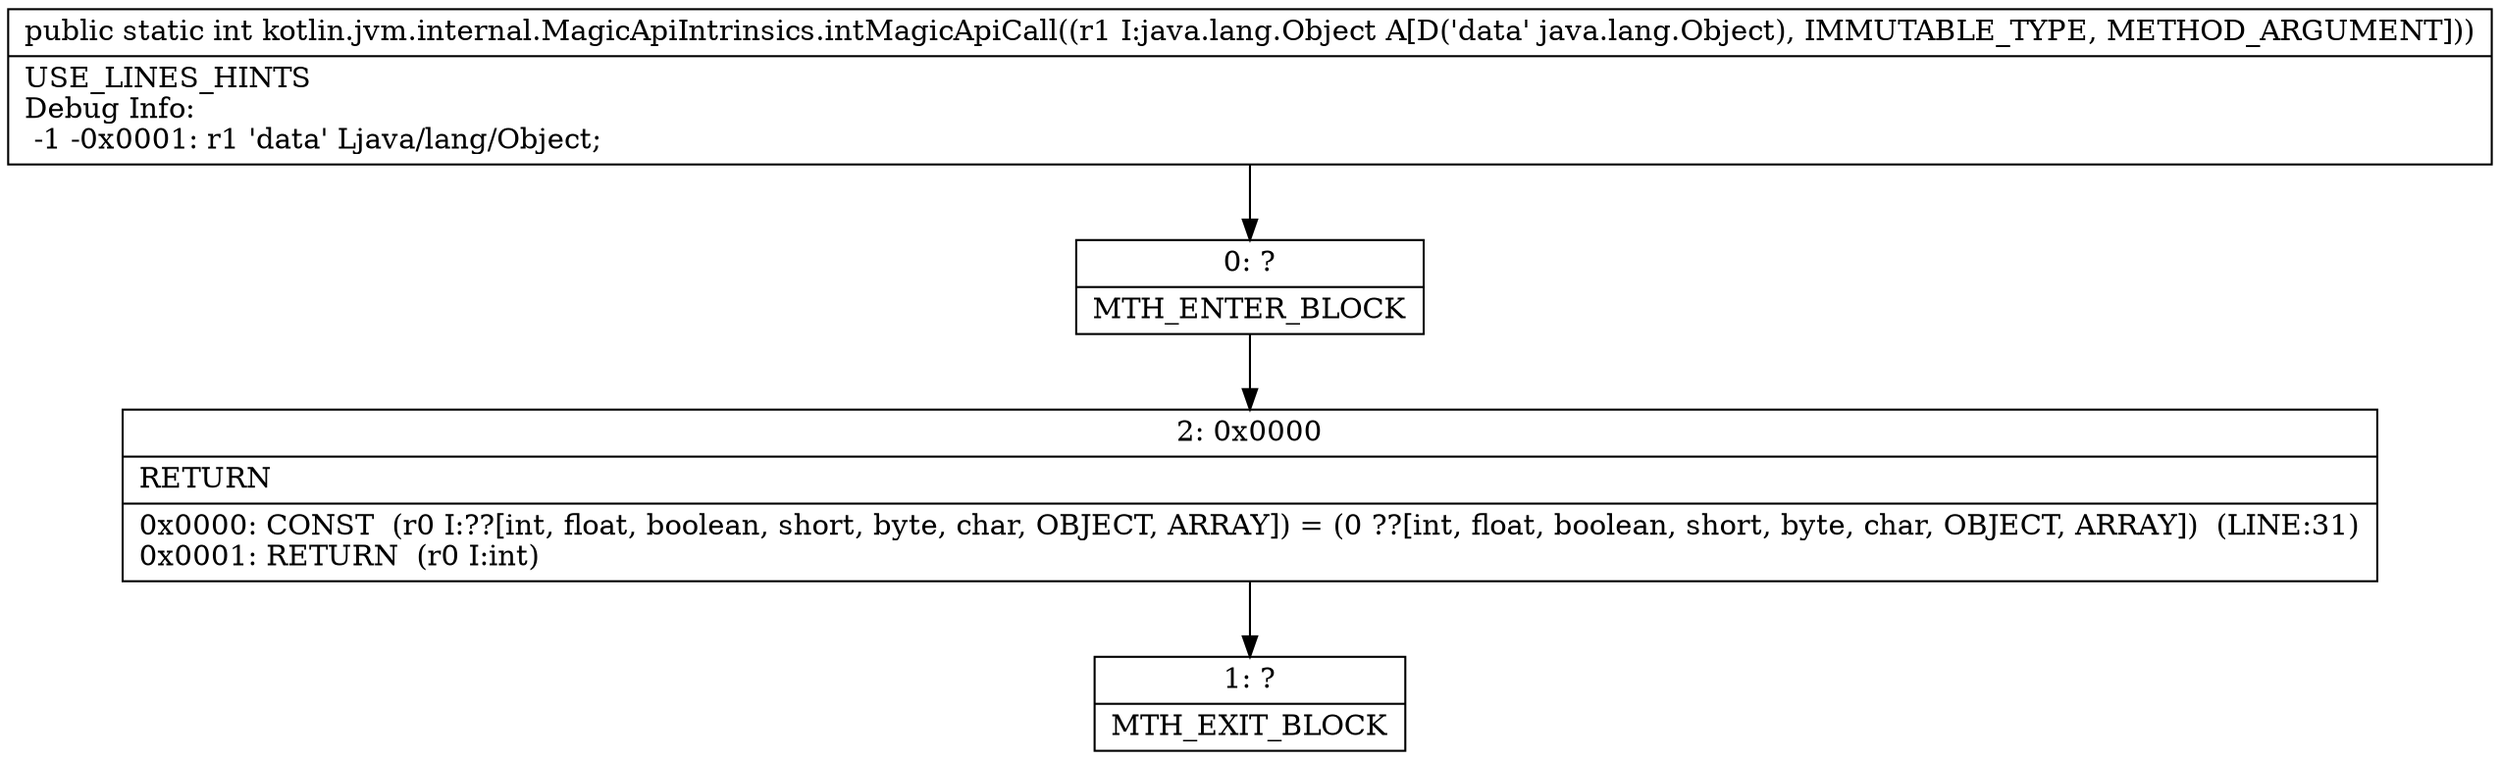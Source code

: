 digraph "CFG forkotlin.jvm.internal.MagicApiIntrinsics.intMagicApiCall(Ljava\/lang\/Object;)I" {
Node_0 [shape=record,label="{0\:\ ?|MTH_ENTER_BLOCK\l}"];
Node_2 [shape=record,label="{2\:\ 0x0000|RETURN\l|0x0000: CONST  (r0 I:??[int, float, boolean, short, byte, char, OBJECT, ARRAY]) = (0 ??[int, float, boolean, short, byte, char, OBJECT, ARRAY])  (LINE:31)\l0x0001: RETURN  (r0 I:int) \l}"];
Node_1 [shape=record,label="{1\:\ ?|MTH_EXIT_BLOCK\l}"];
MethodNode[shape=record,label="{public static int kotlin.jvm.internal.MagicApiIntrinsics.intMagicApiCall((r1 I:java.lang.Object A[D('data' java.lang.Object), IMMUTABLE_TYPE, METHOD_ARGUMENT]))  | USE_LINES_HINTS\lDebug Info:\l  \-1 \-0x0001: r1 'data' Ljava\/lang\/Object;\l}"];
MethodNode -> Node_0;Node_0 -> Node_2;
Node_2 -> Node_1;
}

